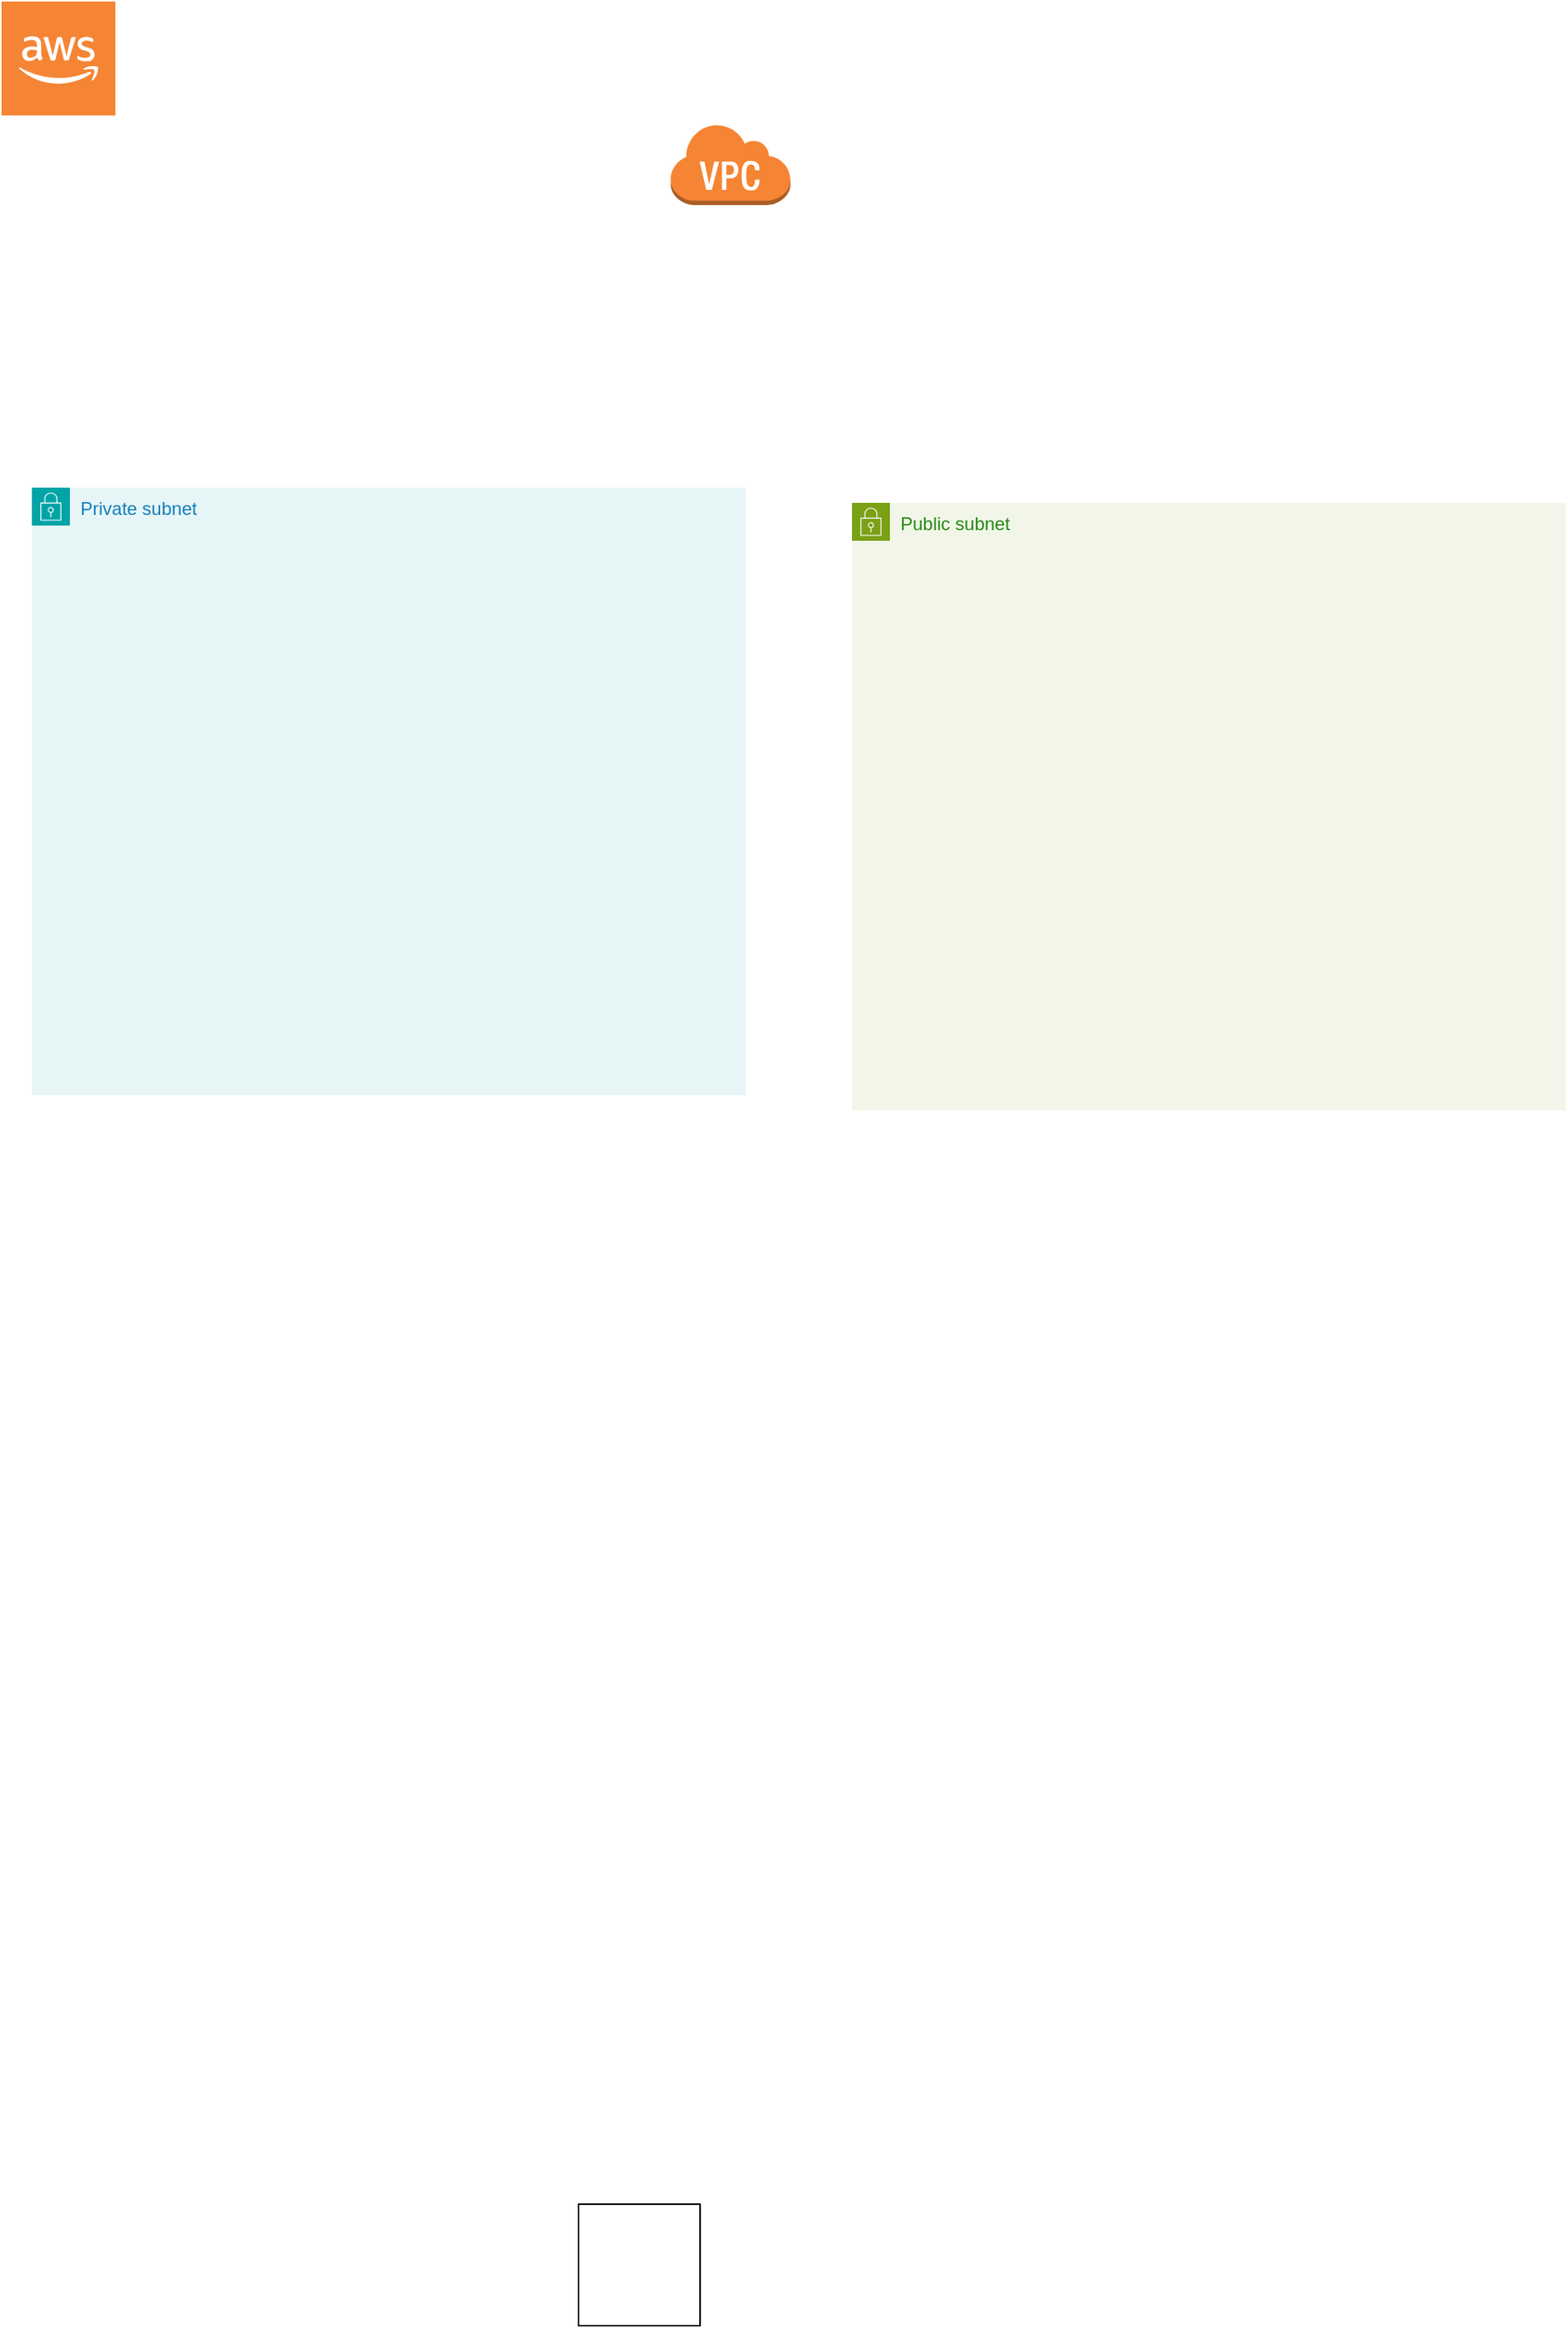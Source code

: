 <mxfile version="24.0.1" type="github">
  <diagram name="Page-1" id="sdx4RfP19CLZa-gSxddB">
    <mxGraphModel dx="1426" dy="793" grid="1" gridSize="10" guides="1" tooltips="1" connect="1" arrows="1" fold="1" page="1" pageScale="1" pageWidth="850" pageHeight="1100" math="0" shadow="0">
      <root>
        <mxCell id="0" />
        <mxCell id="1" parent="0" />
        <mxCell id="gFWxhnxc8S8M5pA1IHBc-1" value="" style="outlineConnect=0;dashed=0;verticalLabelPosition=bottom;verticalAlign=top;align=center;html=1;shape=mxgraph.aws3.cloud_2;fillColor=#F58534;gradientColor=none;" parent="1" vertex="1">
          <mxGeometry width="75" height="75" as="geometry" />
        </mxCell>
        <mxCell id="gFWxhnxc8S8M5pA1IHBc-2" value="" style="outlineConnect=0;dashed=0;verticalLabelPosition=bottom;verticalAlign=top;align=center;html=1;shape=mxgraph.aws3.virtual_private_cloud;fillColor=#F58534;gradientColor=none;" parent="1" vertex="1">
          <mxGeometry x="440" y="80" width="79.5" height="54" as="geometry" />
        </mxCell>
        <mxCell id="2W4GBlE4aoDyUPblBb5N-2" value="" style="whiteSpace=wrap;html=1;aspect=fixed;" vertex="1" parent="1">
          <mxGeometry x="380" y="1450" width="80" height="80" as="geometry" />
        </mxCell>
        <mxCell id="2W4GBlE4aoDyUPblBb5N-11" value="Private subnet" style="points=[[0,0],[0.25,0],[0.5,0],[0.75,0],[1,0],[1,0.25],[1,0.5],[1,0.75],[1,1],[0.75,1],[0.5,1],[0.25,1],[0,1],[0,0.75],[0,0.5],[0,0.25]];outlineConnect=0;gradientColor=none;html=1;whiteSpace=wrap;fontSize=12;fontStyle=0;container=1;pointerEvents=0;collapsible=0;recursiveResize=0;shape=mxgraph.aws4.group;grIcon=mxgraph.aws4.group_security_group;grStroke=0;strokeColor=#00A4A6;fillColor=#E6F6F7;verticalAlign=top;align=left;spacingLeft=30;fontColor=#147EBA;dashed=0;" vertex="1" parent="1">
          <mxGeometry x="20" y="320" width="470" height="400" as="geometry" />
        </mxCell>
        <mxCell id="2W4GBlE4aoDyUPblBb5N-13" value="Public subnet" style="points=[[0,0],[0.25,0],[0.5,0],[0.75,0],[1,0],[1,0.25],[1,0.5],[1,0.75],[1,1],[0.75,1],[0.5,1],[0.25,1],[0,1],[0,0.75],[0,0.5],[0,0.25]];outlineConnect=0;gradientColor=none;html=1;whiteSpace=wrap;fontSize=12;fontStyle=0;container=1;pointerEvents=0;collapsible=0;recursiveResize=0;shape=mxgraph.aws4.group;grIcon=mxgraph.aws4.group_security_group;grStroke=0;strokeColor=#7AA116;fillColor=#F2F6E8;verticalAlign=top;align=left;spacingLeft=30;fontColor=#248814;dashed=0;" vertex="1" parent="1">
          <mxGeometry x="560" y="330" width="470" height="400" as="geometry" />
        </mxCell>
      </root>
    </mxGraphModel>
  </diagram>
</mxfile>
